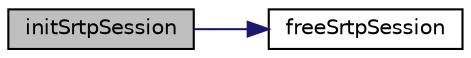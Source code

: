 digraph "initSrtpSession"
{
 // LATEX_PDF_SIZE
  edge [fontname="Helvetica",fontsize="10",labelfontname="Helvetica",labelfontsize="10"];
  node [fontname="Helvetica",fontsize="10",shape=record];
  rankdir="LR";
  Node1 [label="initSrtpSession",height=0.2,width=0.4,color="black", fillcolor="grey75", style="filled", fontcolor="black",tooltip=" "];
  Node1 -> Node2 [color="midnightblue",fontsize="10",style="solid",fontname="Helvetica"];
  Node2 [label="freeSrtpSession",height=0.2,width=0.4,color="black", fillcolor="white", style="filled",URL="$SrtpSession_8c.html#a2aee174624da64c0e3d5d7638cd8b196",tooltip=" "];
}
